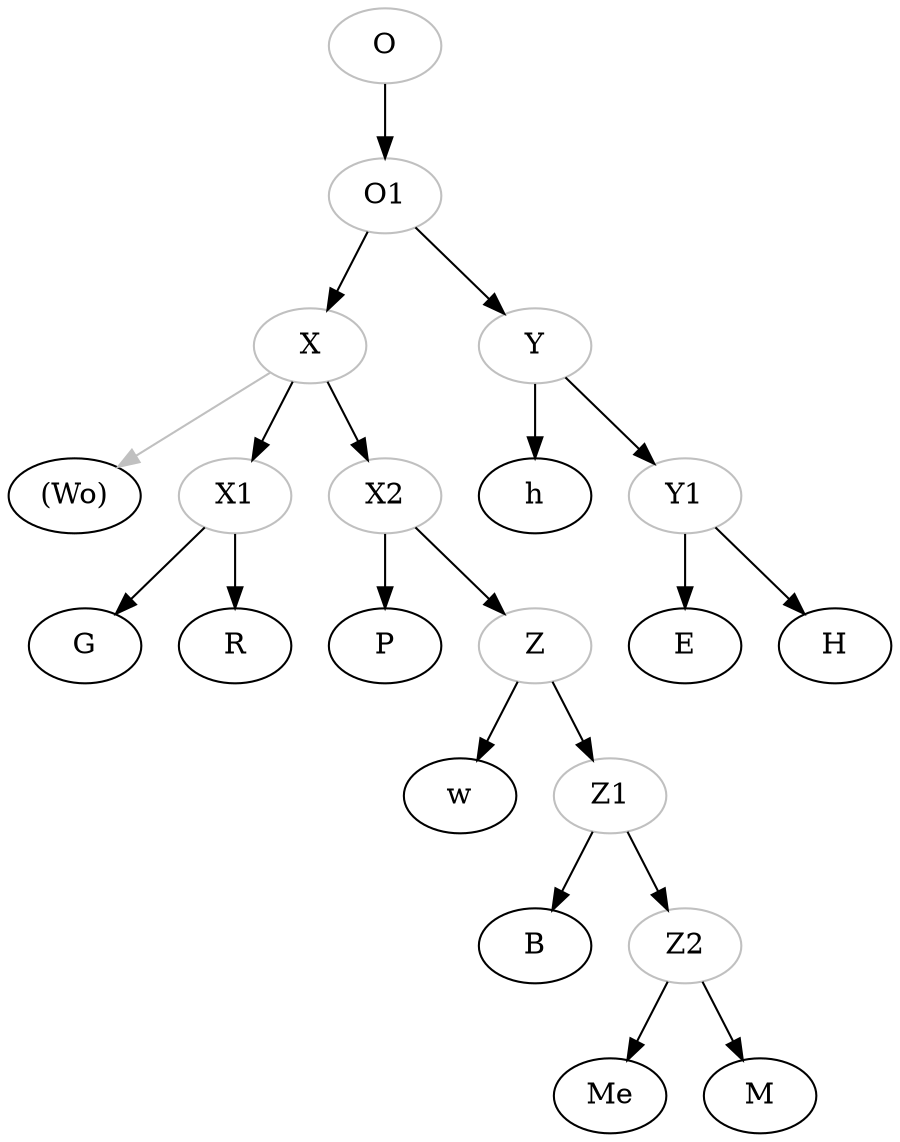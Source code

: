 # Place the cursor inside "graph" to get some refactoring options

digraph {

Archetype [label="O", color="grey"]
O1 [label="O1", color="grey"]
Archetype -> O1

X [label="X", color="grey"]
Y [label="Y", color="grey"]
O1 -> X
O1 -> Y

X -> Wo [color="grey"] # The uncertainty is expressed in the printed stemma by the parenthesis around Wo. This is a one page fragment.
Wo [label="(Wo)"] # The parenthesis indicates uncertainty in the placing of this manuscript within the stemma.

X1 [label="X1", color="grey"]
X -> X1
X1 -> G
X1 -> R

X2 [label="X2", color="grey"]
X -> X2
X2 -> P

Z [label="Z", color="grey"]
X2 -> Z 
Z -> w 

Z1 [label="Z1", color="grey"]
Z -> Z1
Z1 -> B

Z2 [label="Z2", color="grey"]
Z1 -> Z2
Z2 -> Me
Z2 -> M 

Y -> h

Y1 [label="Y1", color="grey"]
Y -> Y1
Y1 -> E
Y1 -> H 
}

